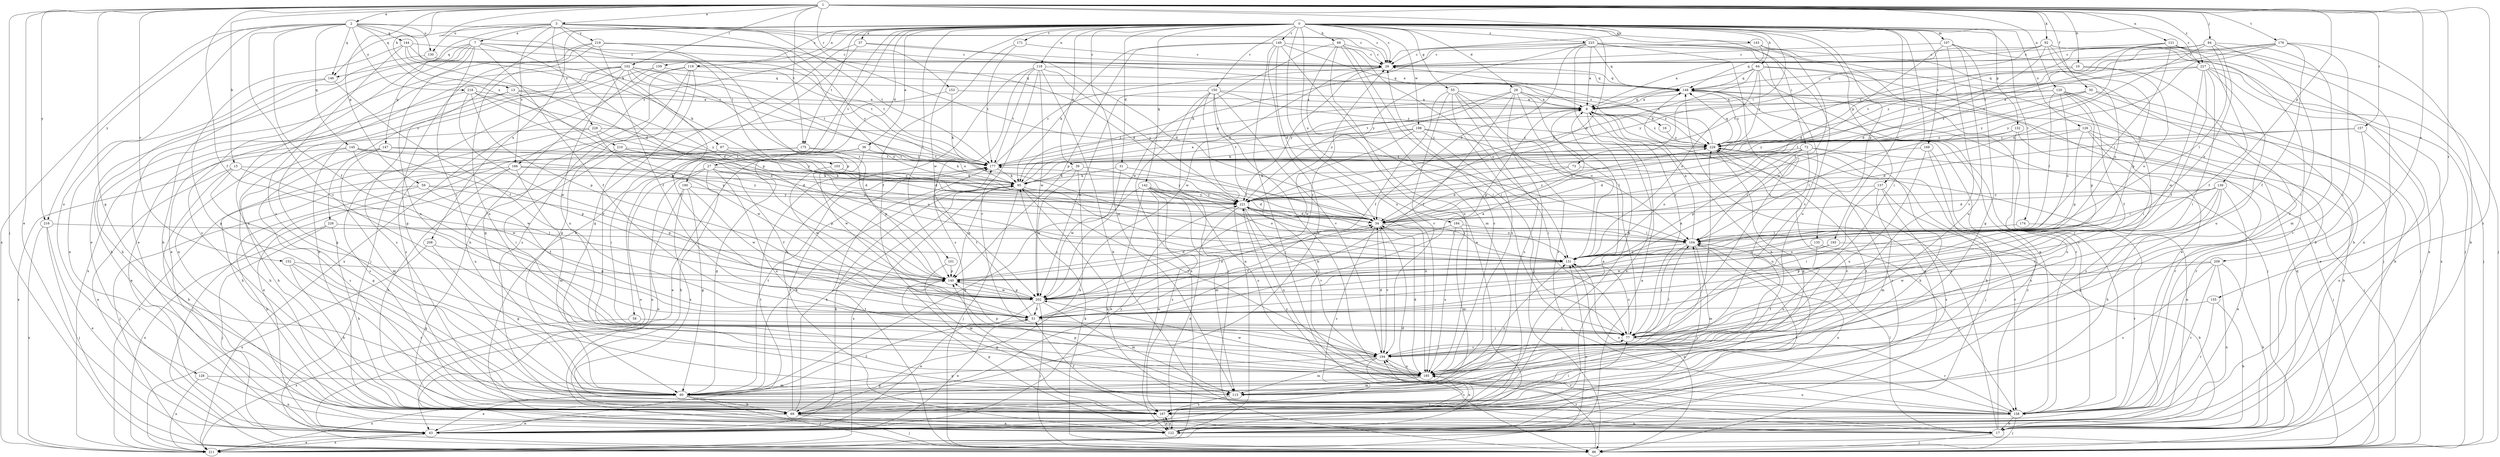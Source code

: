 strict digraph  {
0;
1;
2;
3;
7;
8;
10;
13;
15;
16;
17;
26;
27;
28;
31;
34;
36;
37;
39;
43;
50;
51;
55;
58;
59;
60;
64;
68;
69;
72;
73;
77;
84;
86;
87;
92;
95;
101;
102;
103;
104;
107;
113;
118;
119;
120;
121;
122;
126;
128;
130;
131;
132;
135;
137;
139;
140;
142;
143;
144;
145;
146;
147;
148;
149;
150;
152;
153;
155;
157;
158;
159;
166;
167;
169;
171;
174;
175;
176;
177;
184;
185;
190;
193;
194;
198;
202;
208;
209;
210;
211;
216;
218;
219;
221;
223;
226;
227;
228;
229;
0 -> 26  [label=c];
0 -> 27  [label=d];
0 -> 28  [label=d];
0 -> 31  [label=d];
0 -> 34  [label=d];
0 -> 36  [label=e];
0 -> 37  [label=e];
0 -> 39  [label=e];
0 -> 55  [label=g];
0 -> 58  [label=g];
0 -> 64  [label=h];
0 -> 68  [label=h];
0 -> 72  [label=i];
0 -> 73  [label=i];
0 -> 77  [label=i];
0 -> 101  [label=l];
0 -> 107  [label=m];
0 -> 113  [label=m];
0 -> 118  [label=n];
0 -> 119  [label=n];
0 -> 126  [label=o];
0 -> 132  [label=p];
0 -> 135  [label=p];
0 -> 137  [label=p];
0 -> 142  [label=q];
0 -> 143  [label=q];
0 -> 149  [label=r];
0 -> 150  [label=r];
0 -> 159  [label=s];
0 -> 166  [label=s];
0 -> 169  [label=t];
0 -> 171  [label=t];
0 -> 174  [label=t];
0 -> 175  [label=t];
0 -> 184  [label=u];
0 -> 185  [label=u];
0 -> 190  [label=v];
0 -> 193  [label=v];
0 -> 198  [label=w];
0 -> 202  [label=w];
0 -> 208  [label=x];
0 -> 223  [label=z];
0 -> 226  [label=z];
0 -> 227  [label=z];
1 -> 2  [label=a];
1 -> 3  [label=a];
1 -> 10  [label=b];
1 -> 13  [label=b];
1 -> 15  [label=b];
1 -> 26  [label=c];
1 -> 43  [label=e];
1 -> 50  [label=f];
1 -> 51  [label=f];
1 -> 59  [label=g];
1 -> 60  [label=g];
1 -> 84  [label=j];
1 -> 86  [label=j];
1 -> 87  [label=k];
1 -> 92  [label=k];
1 -> 102  [label=l];
1 -> 120  [label=n];
1 -> 121  [label=n];
1 -> 122  [label=n];
1 -> 139  [label=p];
1 -> 152  [label=r];
1 -> 153  [label=r];
1 -> 155  [label=r];
1 -> 157  [label=r];
1 -> 175  [label=t];
1 -> 176  [label=t];
1 -> 209  [label=x];
1 -> 216  [label=y];
1 -> 227  [label=z];
2 -> 26  [label=c];
2 -> 51  [label=f];
2 -> 128  [label=o];
2 -> 130  [label=o];
2 -> 144  [label=q];
2 -> 145  [label=q];
2 -> 146  [label=q];
2 -> 177  [label=t];
2 -> 194  [label=v];
2 -> 210  [label=x];
2 -> 211  [label=x];
2 -> 216  [label=y];
2 -> 218  [label=y];
3 -> 7  [label=a];
3 -> 26  [label=c];
3 -> 103  [label=l];
3 -> 104  [label=l];
3 -> 130  [label=o];
3 -> 146  [label=q];
3 -> 166  [label=s];
3 -> 167  [label=s];
3 -> 177  [label=t];
3 -> 219  [label=y];
3 -> 221  [label=y];
3 -> 228  [label=z];
7 -> 26  [label=c];
7 -> 43  [label=e];
7 -> 51  [label=f];
7 -> 77  [label=i];
7 -> 140  [label=p];
7 -> 146  [label=q];
7 -> 147  [label=q];
7 -> 167  [label=s];
7 -> 185  [label=u];
7 -> 229  [label=z];
8 -> 16  [label=b];
8 -> 43  [label=e];
8 -> 140  [label=p];
8 -> 148  [label=q];
8 -> 229  [label=z];
10 -> 131  [label=o];
10 -> 148  [label=q];
10 -> 177  [label=t];
10 -> 194  [label=v];
13 -> 8  [label=a];
13 -> 34  [label=d];
13 -> 60  [label=g];
13 -> 140  [label=p];
13 -> 211  [label=x];
15 -> 17  [label=b];
15 -> 43  [label=e];
15 -> 60  [label=g];
15 -> 95  [label=k];
15 -> 202  [label=w];
16 -> 229  [label=z];
17 -> 8  [label=a];
17 -> 86  [label=j];
17 -> 95  [label=k];
17 -> 104  [label=l];
17 -> 229  [label=z];
26 -> 148  [label=q];
26 -> 202  [label=w];
26 -> 221  [label=y];
27 -> 43  [label=e];
27 -> 51  [label=f];
27 -> 69  [label=h];
27 -> 95  [label=k];
27 -> 122  [label=n];
27 -> 140  [label=p];
27 -> 185  [label=u];
28 -> 8  [label=a];
28 -> 51  [label=f];
28 -> 77  [label=i];
28 -> 86  [label=j];
28 -> 95  [label=k];
28 -> 131  [label=o];
28 -> 221  [label=y];
28 -> 229  [label=z];
31 -> 95  [label=k];
31 -> 185  [label=u];
31 -> 202  [label=w];
34 -> 104  [label=l];
34 -> 167  [label=s];
34 -> 177  [label=t];
34 -> 194  [label=v];
34 -> 229  [label=z];
36 -> 43  [label=e];
36 -> 60  [label=g];
36 -> 95  [label=k];
36 -> 177  [label=t];
36 -> 202  [label=w];
37 -> 26  [label=c];
37 -> 34  [label=d];
37 -> 60  [label=g];
37 -> 69  [label=h];
39 -> 69  [label=h];
39 -> 95  [label=k];
39 -> 202  [label=w];
39 -> 221  [label=y];
43 -> 95  [label=k];
43 -> 104  [label=l];
43 -> 177  [label=t];
43 -> 211  [label=x];
50 -> 8  [label=a];
50 -> 17  [label=b];
50 -> 43  [label=e];
50 -> 221  [label=y];
50 -> 229  [label=z];
51 -> 8  [label=a];
51 -> 26  [label=c];
51 -> 43  [label=e];
51 -> 77  [label=i];
51 -> 177  [label=t];
55 -> 8  [label=a];
55 -> 51  [label=f];
55 -> 131  [label=o];
55 -> 158  [label=r];
55 -> 167  [label=s];
55 -> 185  [label=u];
55 -> 194  [label=v];
58 -> 77  [label=i];
58 -> 211  [label=x];
59 -> 17  [label=b];
59 -> 51  [label=f];
59 -> 86  [label=j];
59 -> 140  [label=p];
59 -> 221  [label=y];
60 -> 43  [label=e];
60 -> 51  [label=f];
60 -> 69  [label=h];
60 -> 86  [label=j];
60 -> 95  [label=k];
60 -> 131  [label=o];
60 -> 158  [label=r];
60 -> 177  [label=t];
60 -> 211  [label=x];
60 -> 229  [label=z];
64 -> 8  [label=a];
64 -> 43  [label=e];
64 -> 86  [label=j];
64 -> 131  [label=o];
64 -> 148  [label=q];
64 -> 158  [label=r];
64 -> 221  [label=y];
64 -> 229  [label=z];
68 -> 26  [label=c];
68 -> 43  [label=e];
68 -> 77  [label=i];
68 -> 113  [label=m];
68 -> 131  [label=o];
68 -> 185  [label=u];
68 -> 202  [label=w];
69 -> 8  [label=a];
69 -> 43  [label=e];
69 -> 77  [label=i];
69 -> 86  [label=j];
69 -> 95  [label=k];
69 -> 122  [label=n];
69 -> 177  [label=t];
69 -> 221  [label=y];
72 -> 34  [label=d];
72 -> 69  [label=h];
72 -> 86  [label=j];
72 -> 104  [label=l];
72 -> 131  [label=o];
72 -> 140  [label=p];
72 -> 177  [label=t];
72 -> 185  [label=u];
73 -> 34  [label=d];
73 -> 95  [label=k];
73 -> 122  [label=n];
77 -> 8  [label=a];
77 -> 131  [label=o];
77 -> 158  [label=r];
77 -> 194  [label=v];
84 -> 26  [label=c];
84 -> 77  [label=i];
84 -> 104  [label=l];
84 -> 113  [label=m];
84 -> 131  [label=o];
84 -> 177  [label=t];
84 -> 221  [label=y];
84 -> 229  [label=z];
86 -> 95  [label=k];
86 -> 131  [label=o];
86 -> 148  [label=q];
86 -> 177  [label=t];
86 -> 194  [label=v];
87 -> 69  [label=h];
87 -> 177  [label=t];
87 -> 221  [label=y];
92 -> 8  [label=a];
92 -> 26  [label=c];
92 -> 34  [label=d];
92 -> 131  [label=o];
92 -> 140  [label=p];
92 -> 158  [label=r];
92 -> 211  [label=x];
92 -> 221  [label=y];
95 -> 8  [label=a];
95 -> 86  [label=j];
95 -> 140  [label=p];
95 -> 194  [label=v];
95 -> 211  [label=x];
95 -> 221  [label=y];
101 -> 113  [label=m];
101 -> 140  [label=p];
102 -> 17  [label=b];
102 -> 43  [label=e];
102 -> 51  [label=f];
102 -> 122  [label=n];
102 -> 131  [label=o];
102 -> 140  [label=p];
102 -> 148  [label=q];
102 -> 167  [label=s];
102 -> 177  [label=t];
102 -> 185  [label=u];
103 -> 95  [label=k];
103 -> 202  [label=w];
104 -> 8  [label=a];
104 -> 77  [label=i];
104 -> 113  [label=m];
104 -> 122  [label=n];
104 -> 131  [label=o];
107 -> 26  [label=c];
107 -> 34  [label=d];
107 -> 60  [label=g];
107 -> 86  [label=j];
107 -> 185  [label=u];
107 -> 194  [label=v];
113 -> 140  [label=p];
113 -> 167  [label=s];
113 -> 229  [label=z];
118 -> 17  [label=b];
118 -> 122  [label=n];
118 -> 148  [label=q];
118 -> 167  [label=s];
118 -> 177  [label=t];
118 -> 194  [label=v];
118 -> 202  [label=w];
118 -> 221  [label=y];
119 -> 60  [label=g];
119 -> 69  [label=h];
119 -> 148  [label=q];
119 -> 167  [label=s];
119 -> 194  [label=v];
119 -> 211  [label=x];
120 -> 8  [label=a];
120 -> 51  [label=f];
120 -> 77  [label=i];
120 -> 86  [label=j];
120 -> 104  [label=l];
120 -> 131  [label=o];
120 -> 140  [label=p];
120 -> 177  [label=t];
121 -> 26  [label=c];
121 -> 51  [label=f];
121 -> 86  [label=j];
121 -> 104  [label=l];
121 -> 122  [label=n];
121 -> 177  [label=t];
121 -> 221  [label=y];
122 -> 34  [label=d];
122 -> 104  [label=l];
122 -> 140  [label=p];
122 -> 167  [label=s];
126 -> 17  [label=b];
126 -> 140  [label=p];
126 -> 158  [label=r];
126 -> 167  [label=s];
126 -> 177  [label=t];
126 -> 229  [label=z];
128 -> 113  [label=m];
128 -> 122  [label=n];
128 -> 211  [label=x];
130 -> 17  [label=b];
130 -> 177  [label=t];
131 -> 140  [label=p];
131 -> 221  [label=y];
132 -> 86  [label=j];
132 -> 104  [label=l];
132 -> 185  [label=u];
132 -> 229  [label=z];
135 -> 131  [label=o];
135 -> 158  [label=r];
135 -> 185  [label=u];
137 -> 77  [label=i];
137 -> 113  [label=m];
137 -> 158  [label=r];
137 -> 167  [label=s];
137 -> 221  [label=y];
139 -> 34  [label=d];
139 -> 43  [label=e];
139 -> 60  [label=g];
139 -> 69  [label=h];
139 -> 77  [label=i];
139 -> 104  [label=l];
139 -> 221  [label=y];
140 -> 34  [label=d];
140 -> 202  [label=w];
142 -> 34  [label=d];
142 -> 43  [label=e];
142 -> 60  [label=g];
142 -> 113  [label=m];
142 -> 122  [label=n];
142 -> 131  [label=o];
142 -> 167  [label=s];
142 -> 185  [label=u];
142 -> 221  [label=y];
143 -> 17  [label=b];
143 -> 26  [label=c];
143 -> 148  [label=q];
143 -> 202  [label=w];
144 -> 26  [label=c];
144 -> 34  [label=d];
144 -> 60  [label=g];
144 -> 95  [label=k];
144 -> 177  [label=t];
144 -> 185  [label=u];
145 -> 34  [label=d];
145 -> 69  [label=h];
145 -> 140  [label=p];
145 -> 177  [label=t];
145 -> 202  [label=w];
145 -> 211  [label=x];
146 -> 17  [label=b];
146 -> 51  [label=f];
146 -> 122  [label=n];
147 -> 34  [label=d];
147 -> 69  [label=h];
147 -> 113  [label=m];
147 -> 167  [label=s];
147 -> 177  [label=t];
148 -> 8  [label=a];
148 -> 69  [label=h];
148 -> 86  [label=j];
148 -> 158  [label=r];
148 -> 229  [label=z];
149 -> 8  [label=a];
149 -> 26  [label=c];
149 -> 34  [label=d];
149 -> 69  [label=h];
149 -> 77  [label=i];
149 -> 86  [label=j];
149 -> 95  [label=k];
149 -> 140  [label=p];
150 -> 8  [label=a];
150 -> 17  [label=b];
150 -> 86  [label=j];
150 -> 122  [label=n];
150 -> 185  [label=u];
150 -> 194  [label=v];
150 -> 202  [label=w];
150 -> 211  [label=x];
150 -> 229  [label=z];
152 -> 60  [label=g];
152 -> 69  [label=h];
152 -> 140  [label=p];
152 -> 158  [label=r];
153 -> 8  [label=a];
153 -> 95  [label=k];
153 -> 167  [label=s];
155 -> 17  [label=b];
155 -> 51  [label=f];
155 -> 158  [label=r];
157 -> 34  [label=d];
157 -> 122  [label=n];
157 -> 158  [label=r];
157 -> 229  [label=z];
158 -> 17  [label=b];
158 -> 51  [label=f];
158 -> 86  [label=j];
158 -> 122  [label=n];
158 -> 131  [label=o];
158 -> 148  [label=q];
158 -> 185  [label=u];
158 -> 194  [label=v];
158 -> 221  [label=y];
159 -> 60  [label=g];
159 -> 86  [label=j];
159 -> 148  [label=q];
166 -> 69  [label=h];
166 -> 86  [label=j];
166 -> 95  [label=k];
166 -> 113  [label=m];
166 -> 211  [label=x];
166 -> 221  [label=y];
167 -> 122  [label=n];
167 -> 140  [label=p];
169 -> 69  [label=h];
169 -> 167  [label=s];
169 -> 177  [label=t];
169 -> 185  [label=u];
171 -> 26  [label=c];
171 -> 51  [label=f];
171 -> 177  [label=t];
174 -> 104  [label=l];
174 -> 158  [label=r];
175 -> 43  [label=e];
175 -> 77  [label=i];
175 -> 140  [label=p];
175 -> 177  [label=t];
176 -> 17  [label=b];
176 -> 26  [label=c];
176 -> 34  [label=d];
176 -> 51  [label=f];
176 -> 77  [label=i];
176 -> 177  [label=t];
176 -> 229  [label=z];
177 -> 26  [label=c];
177 -> 95  [label=k];
177 -> 148  [label=q];
184 -> 51  [label=f];
184 -> 104  [label=l];
184 -> 113  [label=m];
184 -> 185  [label=u];
185 -> 26  [label=c];
185 -> 34  [label=d];
185 -> 60  [label=g];
185 -> 113  [label=m];
185 -> 167  [label=s];
185 -> 202  [label=w];
190 -> 60  [label=g];
190 -> 122  [label=n];
190 -> 167  [label=s];
190 -> 202  [label=w];
190 -> 221  [label=y];
193 -> 17  [label=b];
193 -> 131  [label=o];
193 -> 202  [label=w];
194 -> 34  [label=d];
194 -> 60  [label=g];
194 -> 77  [label=i];
194 -> 104  [label=l];
194 -> 113  [label=m];
194 -> 122  [label=n];
194 -> 140  [label=p];
194 -> 185  [label=u];
194 -> 229  [label=z];
198 -> 77  [label=i];
198 -> 95  [label=k];
198 -> 104  [label=l];
198 -> 177  [label=t];
198 -> 202  [label=w];
198 -> 229  [label=z];
202 -> 34  [label=d];
202 -> 43  [label=e];
202 -> 51  [label=f];
202 -> 86  [label=j];
202 -> 113  [label=m];
202 -> 140  [label=p];
208 -> 60  [label=g];
208 -> 131  [label=o];
208 -> 211  [label=x];
209 -> 17  [label=b];
209 -> 122  [label=n];
209 -> 140  [label=p];
209 -> 158  [label=r];
209 -> 167  [label=s];
209 -> 202  [label=w];
210 -> 34  [label=d];
210 -> 77  [label=i];
210 -> 131  [label=o];
210 -> 177  [label=t];
210 -> 185  [label=u];
211 -> 8  [label=a];
211 -> 43  [label=e];
211 -> 131  [label=o];
211 -> 148  [label=q];
216 -> 43  [label=e];
216 -> 86  [label=j];
216 -> 104  [label=l];
216 -> 211  [label=x];
218 -> 8  [label=a];
218 -> 69  [label=h];
218 -> 131  [label=o];
218 -> 140  [label=p];
218 -> 202  [label=w];
218 -> 221  [label=y];
219 -> 26  [label=c];
219 -> 34  [label=d];
219 -> 43  [label=e];
219 -> 51  [label=f];
219 -> 60  [label=g];
219 -> 131  [label=o];
219 -> 140  [label=p];
219 -> 185  [label=u];
221 -> 34  [label=d];
221 -> 104  [label=l];
221 -> 122  [label=n];
221 -> 131  [label=o];
221 -> 185  [label=u];
221 -> 194  [label=v];
223 -> 8  [label=a];
223 -> 17  [label=b];
223 -> 26  [label=c];
223 -> 34  [label=d];
223 -> 77  [label=i];
223 -> 95  [label=k];
223 -> 148  [label=q];
223 -> 158  [label=r];
223 -> 167  [label=s];
223 -> 185  [label=u];
223 -> 194  [label=v];
223 -> 221  [label=y];
226 -> 69  [label=h];
226 -> 86  [label=j];
226 -> 104  [label=l];
226 -> 211  [label=x];
227 -> 51  [label=f];
227 -> 77  [label=i];
227 -> 86  [label=j];
227 -> 148  [label=q];
227 -> 185  [label=u];
227 -> 202  [label=w];
227 -> 211  [label=x];
227 -> 229  [label=z];
228 -> 43  [label=e];
228 -> 167  [label=s];
228 -> 202  [label=w];
228 -> 221  [label=y];
228 -> 229  [label=z];
229 -> 26  [label=c];
229 -> 60  [label=g];
229 -> 86  [label=j];
229 -> 148  [label=q];
229 -> 167  [label=s];
229 -> 177  [label=t];
}
